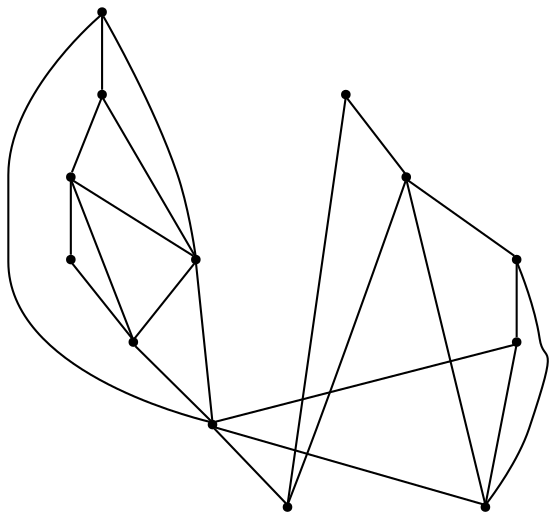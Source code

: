graph {
  node [shape=point,comment="{\"directed\":false,\"doi\":\"10.4230/LIPIcs.GD.2024.11\",\"figure\":\"8 (2)\"}"]

  v0 [pos="1989.631093380274,2054.972961997925"]
  v1 [pos="1656.9034452161497,2258.0082998803487"]
  v2 [pos="1900.006417665043,2165.516907614151"]
  v3 [pos="1900.006417665043,2054.972961997925"]
  v4 [pos="1810.3817419498118,2054.972961997925"]
  v5 [pos="1765.5693404963927,2165.5209767694923"]
  v6 [pos="1720.7570662345809,2054.9729619979244"]
  v7 [pos="1631.1323905193499,2054.977031153266"]
  v8 [pos="1586.3199890659307,2165.5209767694923"]
  v9 [pos="1541.511784935551,2054.9770311532666"]
  v10 [pos="1451.8830390888877,2165.5209767694923"]
  v11 [pos="1451.8830390888877,2054.9770311532666"]
  v12 [pos="1362.2623063134818,2054.977031153266"]

  v0 -- v1 [id="-1",pos="1989.631093380274,2054.972961997925 2007.3439237990517,2193.217936923118 1961.9234192713177,2257.7881840085984 1656.9034452161497,2258.0082998803487"]
  v11 -- v10 [id="-2",pos="1451.8830390888877,2054.9770311532666 1451.8830390888877,2165.5209767694923 1451.8830390888877,2165.5209767694923 1451.8830390888877,2165.5209767694923"]
  v3 -- v2 [id="-4",pos="1900.006417665043,2054.972961997925 1900.006417665043,2165.516907614151 1900.006417665043,2165.516907614151 1900.006417665043,2165.516907614151"]
  v12 -- v1 [id="-5",pos="1362.2623063134818,2054.977031153266 1344.5455329548788,2193.201914623961 1389.966037482613,2257.772161709441 1656.9034452161497,2258.0082998803487"]
  v12 -- v10 [id="-6",pos="1362.2623063134818,2054.977031153266 1362.2623063134818,2120.355387057333 1392.1385973262386,2157.2046405404526 1451.8830390888877,2165.5209767694923"]
  v12 -- v11 [id="-7",pos="1362.2623063134818,2054.977031153266 1362.2623063134818,2079.7219462677917 1382.3238569519415,2099.7786857845763 1407.074707766901,2099.7786857845763 1431.8214884504278,2099.7786857845763 1451.8869820287127,2079.7219462677917 1451.8830390888877,2054.9770311532666"]
  v10 -- v8 [id="-8",pos="1451.8830390888877,2165.5209767694923 1492.9944191542254,2171.40917170964 1537.8066934160374,2171.405229715403 1586.3199890659307,2165.5209767694923"]
  v11 -- v9 [id="-9",pos="1451.8830390888877,2054.9770311532666 1451.8830390888877,2079.7219462677917 1471.9485326671727,2099.7786857845763 1496.6954405423069,2099.7786857845763 1521.446164165659,2099.7786857845763 1541.5077148041187,2079.7219462677917 1541.511784935551,2054.9770311532666"]
  v10 -- v1 [id="-10",pos="1451.8830390888877,2165.5209767694923 1437.262999792269,2215.1706485067984 1466.9231922642894,2221.8149433738254 1517.3570811838242,2222.4349809189753 1567.7909701033589,2223.0509493087834 1639.0026256018402,2217.638845543582 1656.9034452161497,2258.0082998803487"]
  v9 -- v8 [id="-11",pos="1541.511784935551,2054.9770311532666 1540.5633171202055,2103.342757219248 1555.5034976923002,2140.1920107023675 1586.3199890659307,2165.5209767694923"]
  v9 -- v7 [id="-12",pos="1541.511784935551,2054.9770311532666 1541.5116577439437,2079.7219462677917 1561.5732083824037,2099.7786857845763 1586.3240591973629,2099.7786857845763 1611.07083988089,2099.7786857845763 1631.136333459175,2079.7219462677917 1631.1323905193499,2054.977031153266"]
  v8 -- v1 [id="-13",pos="1586.3199890659307,2165.5209767694923 1589.8129249845329,2189.2657697977575 1615.351982189689,2190.7979339449093 1630.0719940896147,2200.134229392498 1644.7921331811476,2209.470524840087 1648.6891568360184,2226.6151479045593 1656.9034452161497,2258.0082998803487"]
  v7 -- v8 [id="-15",pos="1631.1323905193499,2054.977031153266 1632.0766610116557,2103.342757219248 1617.1405505709934,2140.1920107023675 1586.3199890659307,2165.5209767694923"]
  v9 -- v10 [id="-16",pos="1541.511784935551,2054.9770311532666 1541.5036446726863,2120.355387057333 1511.6312965997545,2157.2046405404526 1451.8830390888877,2165.5209767694923"]
  v1 -- v2 [id="-17",pos="1656.9034452161497,2258.0082998803487 1692.2412166530878,2217.458912580829 1778.5329634916511,2217.454843425487 1831.095403958699,2209.46658284585 1883.6619145571794,2201.4783222662127 1902.5030617239697,2185.5096850954124 1900.006417665043,2165.516907614151"]
  v1 -- v5 [id="-18",pos="1656.9034452161497,2258.0082998803487 1668.3466197382097,2192.845990692691 1755.8826820706076,2205.818457921157 1765.5693404963927,2165.5209767694923"]
  v6 -- v5 [id="-19",pos="1720.7570662345809,2054.9729619979244 1719.812795742275,2103.342757219248 1734.7529763143696,2140.1920107023675 1765.5693404963927,2165.5209767694923"]
  v6 -- v4 [id="-20",pos="1720.7570662345809,2054.9729619979244 1720.7570662345809,2079.71787711245 1740.8225598128658,2099.774616629235 1765.569467688,2099.774616629235 1790.3201913113521,2099.774616629235 1810.3817419498118,2079.71787711245 1810.3817419498118,2054.972961997925"]
  v4 -- v2 [id="-21",pos="1810.3817419498118,2054.972961997925 1810.385684889637,2120.355387057333 1840.261975902394,2157.2006985462153 1900.006417665043,2165.516907614151"]
  v4 -- v5 [id="-22",pos="1810.3817419498118,2054.972961997925 1811.3260124421179,2103.3426300581436 1796.3899020014555,2140.187941547026 1765.5693404963927,2165.5209767694923"]
  v4 -- v3 [id="-23",pos="1810.3817419498118,2054.972961997925 1810.3817419498118,2079.71787711245 1830.4432925882718,2099.774616629235 1855.194143403231,2099.774616629235 1879.944867026583,2099.774616629235 1900.006417665043,2079.71787711245 1900.006417665043,2054.972961997925"]
  v3 -- v0 [id="-25",pos="1900.006417665043,2054.972961997925 1900.006417665043,2030.1961294461898 1920.0679683035028,2010.1392627683008 1944.8188191184622,2010.1392627683008 1969.5695427418143,2010.1392627683008 1989.631093380274,2030.1961294461898 1989.631093380274,2054.972961997925"]
  v0 -- v2 [id="-26",pos="1989.631093380274,2054.972961997925 1989.627150440449,2120.355387057333 1959.7548023675172,2157.2006985462153 1900.006417665043,2165.516907614151"]
}